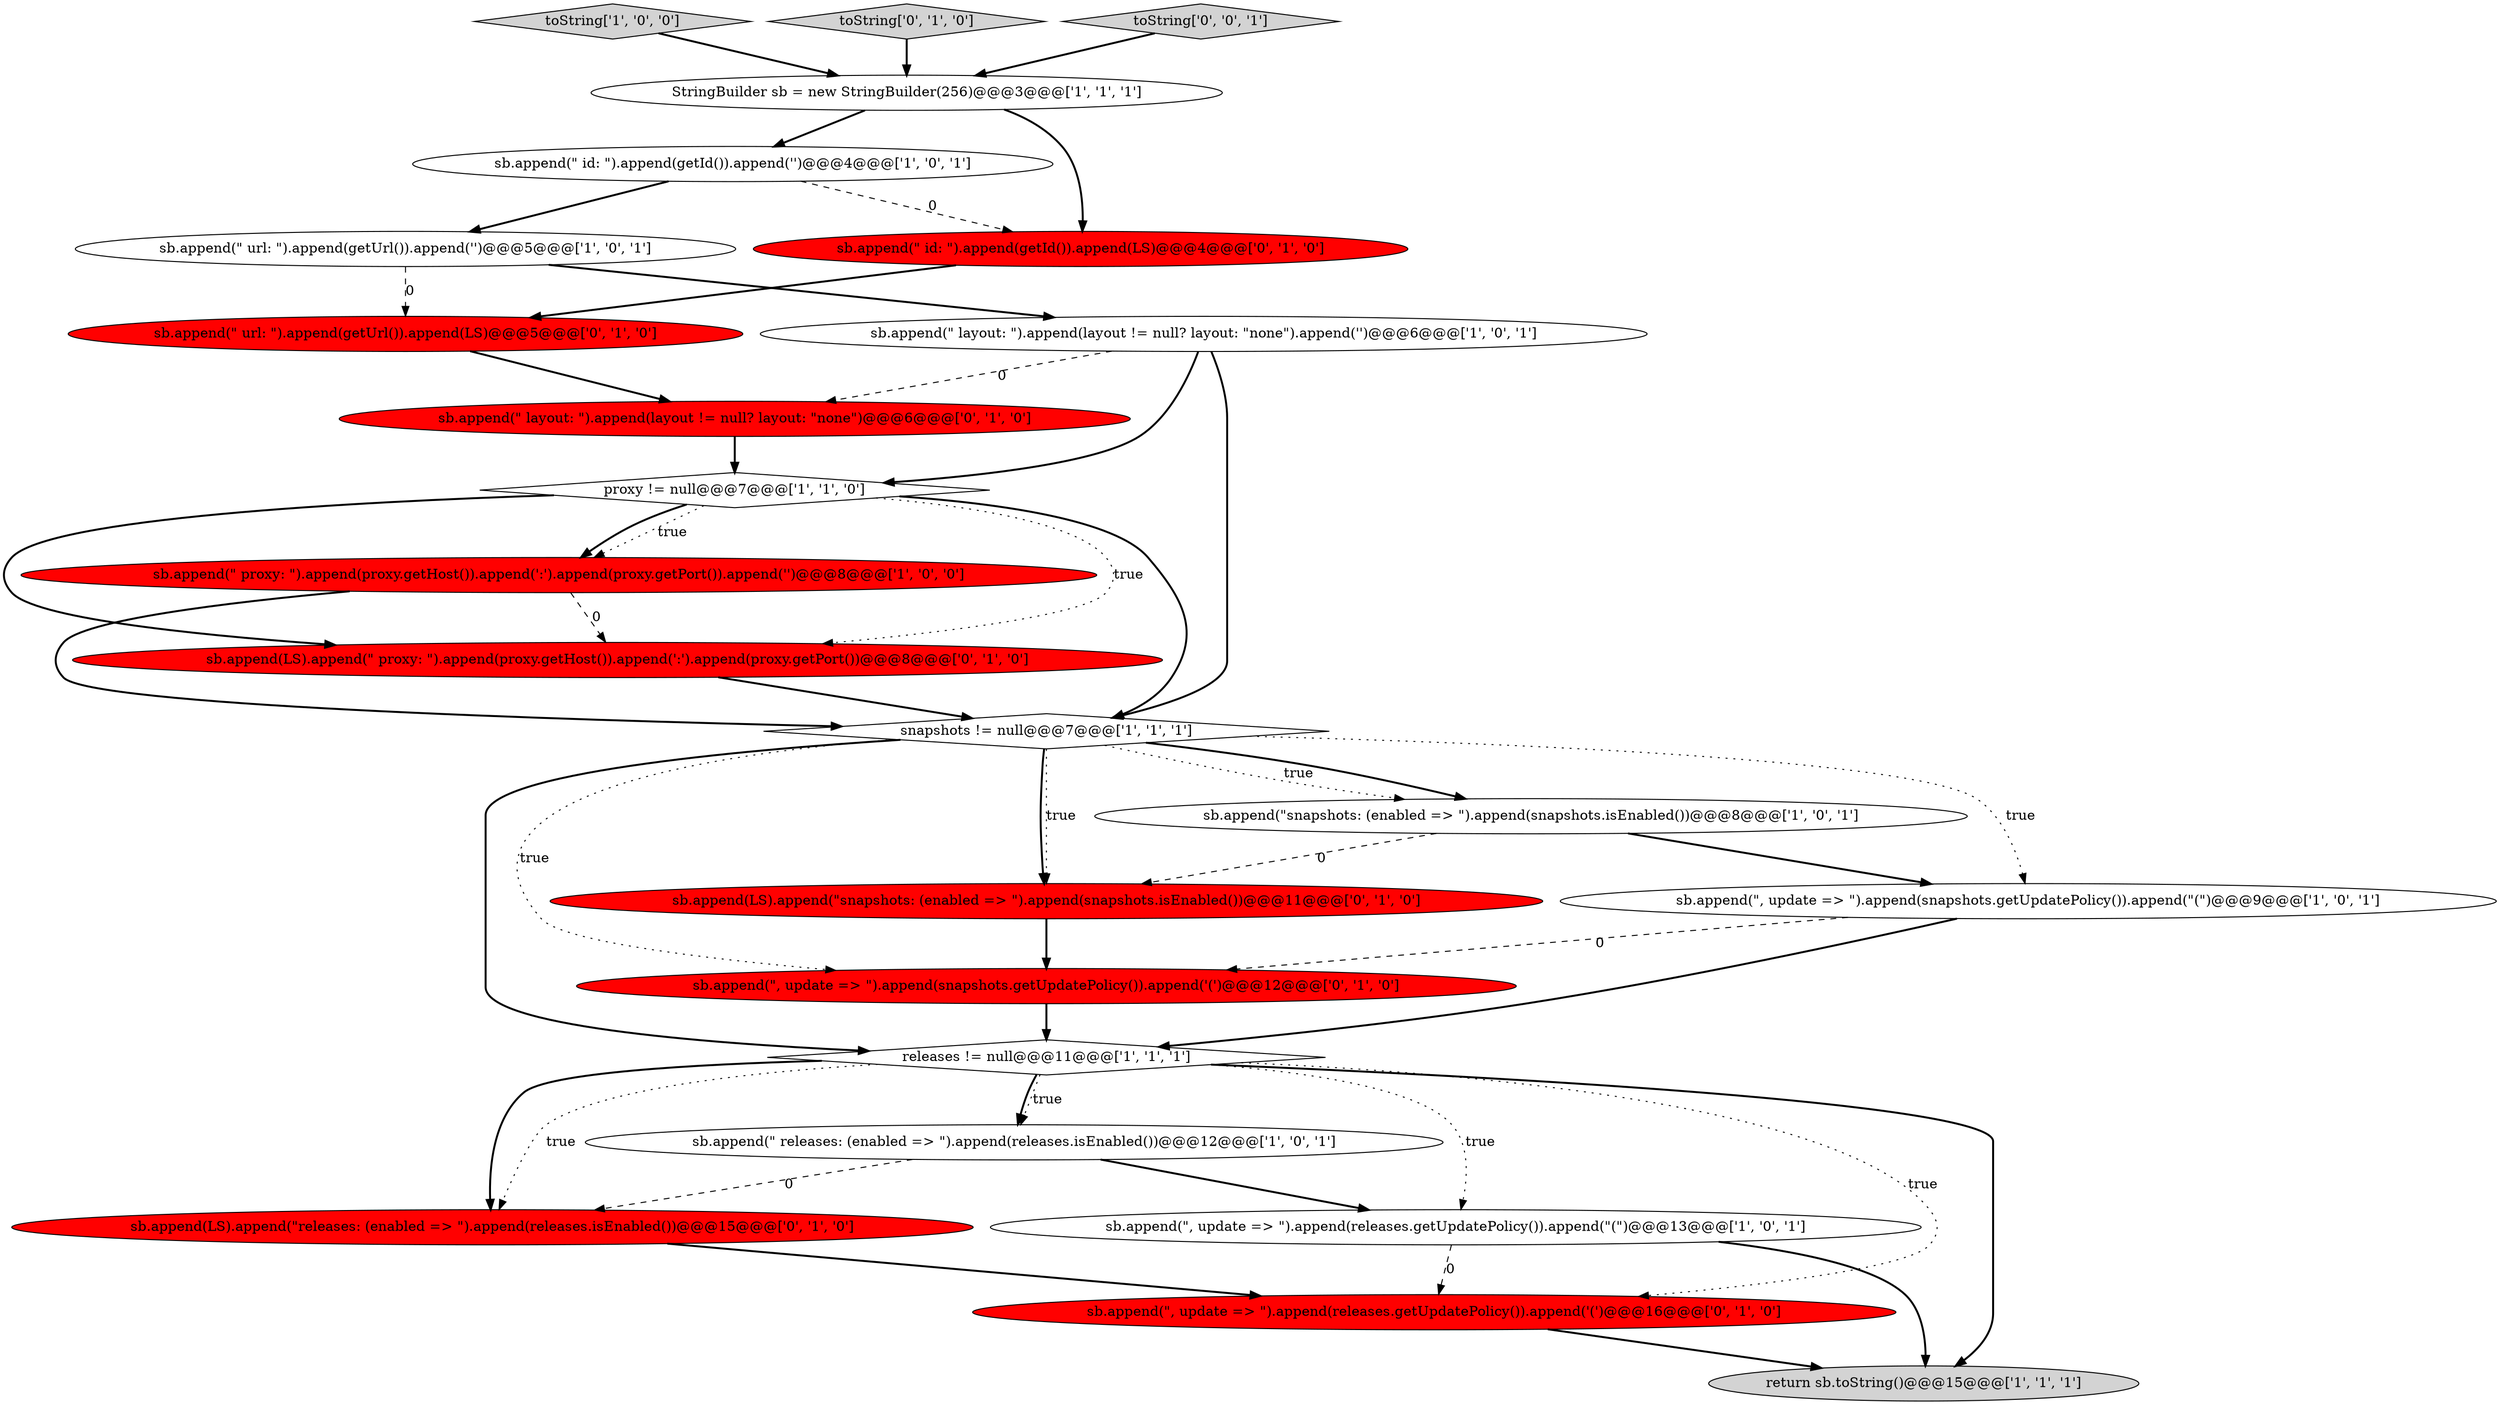 digraph {
8 [style = filled, label = "sb.append(\", update => \").append(snapshots.getUpdatePolicy()).append(\"(\")@@@9@@@['1', '0', '1']", fillcolor = white, shape = ellipse image = "AAA0AAABBB1BBB"];
6 [style = filled, label = "sb.append(\", update => \").append(releases.getUpdatePolicy()).append(\"(\")@@@13@@@['1', '0', '1']", fillcolor = white, shape = ellipse image = "AAA0AAABBB1BBB"];
18 [style = filled, label = "sb.append(\", update => \").append(releases.getUpdatePolicy()).append('(')@@@16@@@['0', '1', '0']", fillcolor = red, shape = ellipse image = "AAA1AAABBB2BBB"];
4 [style = filled, label = "toString['1', '0', '0']", fillcolor = lightgray, shape = diamond image = "AAA0AAABBB1BBB"];
11 [style = filled, label = "proxy != null@@@7@@@['1', '1', '0']", fillcolor = white, shape = diamond image = "AAA0AAABBB1BBB"];
20 [style = filled, label = "sb.append(LS).append(\" proxy: \").append(proxy.getHost()).append(':').append(proxy.getPort())@@@8@@@['0', '1', '0']", fillcolor = red, shape = ellipse image = "AAA1AAABBB2BBB"];
0 [style = filled, label = "sb.append(\" url: \").append(getUrl()).append('')@@@5@@@['1', '0', '1']", fillcolor = white, shape = ellipse image = "AAA0AAABBB1BBB"];
7 [style = filled, label = "sb.append(\" id: \").append(getId()).append('')@@@4@@@['1', '0', '1']", fillcolor = white, shape = ellipse image = "AAA0AAABBB1BBB"];
1 [style = filled, label = "sb.append(\" releases: (enabled => \").append(releases.isEnabled())@@@12@@@['1', '0', '1']", fillcolor = white, shape = ellipse image = "AAA0AAABBB1BBB"];
12 [style = filled, label = "sb.append(\"snapshots: (enabled => \").append(snapshots.isEnabled())@@@8@@@['1', '0', '1']", fillcolor = white, shape = ellipse image = "AAA0AAABBB1BBB"];
3 [style = filled, label = "return sb.toString()@@@15@@@['1', '1', '1']", fillcolor = lightgray, shape = ellipse image = "AAA0AAABBB1BBB"];
17 [style = filled, label = "sb.append(\" id: \").append(getId()).append(LS)@@@4@@@['0', '1', '0']", fillcolor = red, shape = ellipse image = "AAA1AAABBB2BBB"];
13 [style = filled, label = "StringBuilder sb = new StringBuilder(256)@@@3@@@['1', '1', '1']", fillcolor = white, shape = ellipse image = "AAA0AAABBB1BBB"];
16 [style = filled, label = "sb.append(\" layout: \").append(layout != null? layout: \"none\")@@@6@@@['0', '1', '0']", fillcolor = red, shape = ellipse image = "AAA1AAABBB2BBB"];
21 [style = filled, label = "toString['0', '1', '0']", fillcolor = lightgray, shape = diamond image = "AAA0AAABBB2BBB"];
9 [style = filled, label = "sb.append(\" proxy: \").append(proxy.getHost()).append(':').append(proxy.getPort()).append('')@@@8@@@['1', '0', '0']", fillcolor = red, shape = ellipse image = "AAA1AAABBB1BBB"];
5 [style = filled, label = "snapshots != null@@@7@@@['1', '1', '1']", fillcolor = white, shape = diamond image = "AAA0AAABBB1BBB"];
22 [style = filled, label = "sb.append(LS).append(\"snapshots: (enabled => \").append(snapshots.isEnabled())@@@11@@@['0', '1', '0']", fillcolor = red, shape = ellipse image = "AAA1AAABBB2BBB"];
23 [style = filled, label = "toString['0', '0', '1']", fillcolor = lightgray, shape = diamond image = "AAA0AAABBB3BBB"];
15 [style = filled, label = "sb.append(\", update => \").append(snapshots.getUpdatePolicy()).append('(')@@@12@@@['0', '1', '0']", fillcolor = red, shape = ellipse image = "AAA1AAABBB2BBB"];
19 [style = filled, label = "sb.append(\" url: \").append(getUrl()).append(LS)@@@5@@@['0', '1', '0']", fillcolor = red, shape = ellipse image = "AAA1AAABBB2BBB"];
2 [style = filled, label = "releases != null@@@11@@@['1', '1', '1']", fillcolor = white, shape = diamond image = "AAA0AAABBB1BBB"];
10 [style = filled, label = "sb.append(\" layout: \").append(layout != null? layout: \"none\").append('')@@@6@@@['1', '0', '1']", fillcolor = white, shape = ellipse image = "AAA0AAABBB1BBB"];
14 [style = filled, label = "sb.append(LS).append(\"releases: (enabled => \").append(releases.isEnabled())@@@15@@@['0', '1', '0']", fillcolor = red, shape = ellipse image = "AAA1AAABBB2BBB"];
9->20 [style = dashed, label="0"];
6->3 [style = bold, label=""];
11->20 [style = bold, label=""];
18->3 [style = bold, label=""];
15->2 [style = bold, label=""];
22->15 [style = bold, label=""];
16->11 [style = bold, label=""];
1->14 [style = dashed, label="0"];
7->17 [style = dashed, label="0"];
2->1 [style = bold, label=""];
0->19 [style = dashed, label="0"];
2->3 [style = bold, label=""];
8->15 [style = dashed, label="0"];
4->13 [style = bold, label=""];
11->9 [style = dotted, label="true"];
7->0 [style = bold, label=""];
5->12 [style = dotted, label="true"];
11->9 [style = bold, label=""];
2->18 [style = dotted, label="true"];
5->15 [style = dotted, label="true"];
17->19 [style = bold, label=""];
19->16 [style = bold, label=""];
20->5 [style = bold, label=""];
6->18 [style = dashed, label="0"];
11->20 [style = dotted, label="true"];
11->5 [style = bold, label=""];
5->2 [style = bold, label=""];
0->10 [style = bold, label=""];
13->17 [style = bold, label=""];
1->6 [style = bold, label=""];
10->5 [style = bold, label=""];
8->2 [style = bold, label=""];
5->12 [style = bold, label=""];
5->22 [style = dotted, label="true"];
23->13 [style = bold, label=""];
2->1 [style = dotted, label="true"];
13->7 [style = bold, label=""];
12->8 [style = bold, label=""];
2->6 [style = dotted, label="true"];
2->14 [style = bold, label=""];
12->22 [style = dashed, label="0"];
9->5 [style = bold, label=""];
2->14 [style = dotted, label="true"];
14->18 [style = bold, label=""];
10->16 [style = dashed, label="0"];
5->8 [style = dotted, label="true"];
5->22 [style = bold, label=""];
21->13 [style = bold, label=""];
10->11 [style = bold, label=""];
}
